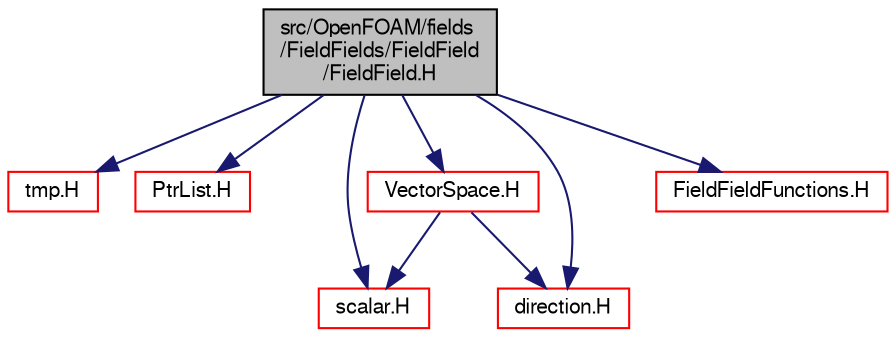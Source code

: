 digraph "src/OpenFOAM/fields/FieldFields/FieldField/FieldField.H"
{
  bgcolor="transparent";
  edge [fontname="FreeSans",fontsize="10",labelfontname="FreeSans",labelfontsize="10"];
  node [fontname="FreeSans",fontsize="10",shape=record];
  Node0 [label="src/OpenFOAM/fields\l/FieldFields/FieldField\l/FieldField.H",height=0.2,width=0.4,color="black", fillcolor="grey75", style="filled", fontcolor="black"];
  Node0 -> Node1 [color="midnightblue",fontsize="10",style="solid",fontname="FreeSans"];
  Node1 [label="tmp.H",height=0.2,width=0.4,color="red",URL="$a11087.html"];
  Node0 -> Node42 [color="midnightblue",fontsize="10",style="solid",fontname="FreeSans"];
  Node42 [label="PtrList.H",height=0.2,width=0.4,color="red",URL="$a08717.html"];
  Node0 -> Node24 [color="midnightblue",fontsize="10",style="solid",fontname="FreeSans"];
  Node24 [label="scalar.H",height=0.2,width=0.4,color="red",URL="$a12533.html"];
  Node0 -> Node12 [color="midnightblue",fontsize="10",style="solid",fontname="FreeSans"];
  Node12 [label="direction.H",height=0.2,width=0.4,color="red",URL="$a12209.html",tooltip="Direction is an integer type used to represent the Cartesian directions etc. Currently it is a typede..."];
  Node0 -> Node53 [color="midnightblue",fontsize="10",style="solid",fontname="FreeSans"];
  Node53 [label="VectorSpace.H",height=0.2,width=0.4,color="red",URL="$a12863.html"];
  Node53 -> Node12 [color="midnightblue",fontsize="10",style="solid",fontname="FreeSans"];
  Node53 -> Node24 [color="midnightblue",fontsize="10",style="solid",fontname="FreeSans"];
  Node0 -> Node57 [color="midnightblue",fontsize="10",style="solid",fontname="FreeSans"];
  Node57 [label="FieldFieldFunctions.H",height=0.2,width=0.4,color="red",URL="$a09479.html"];
}
